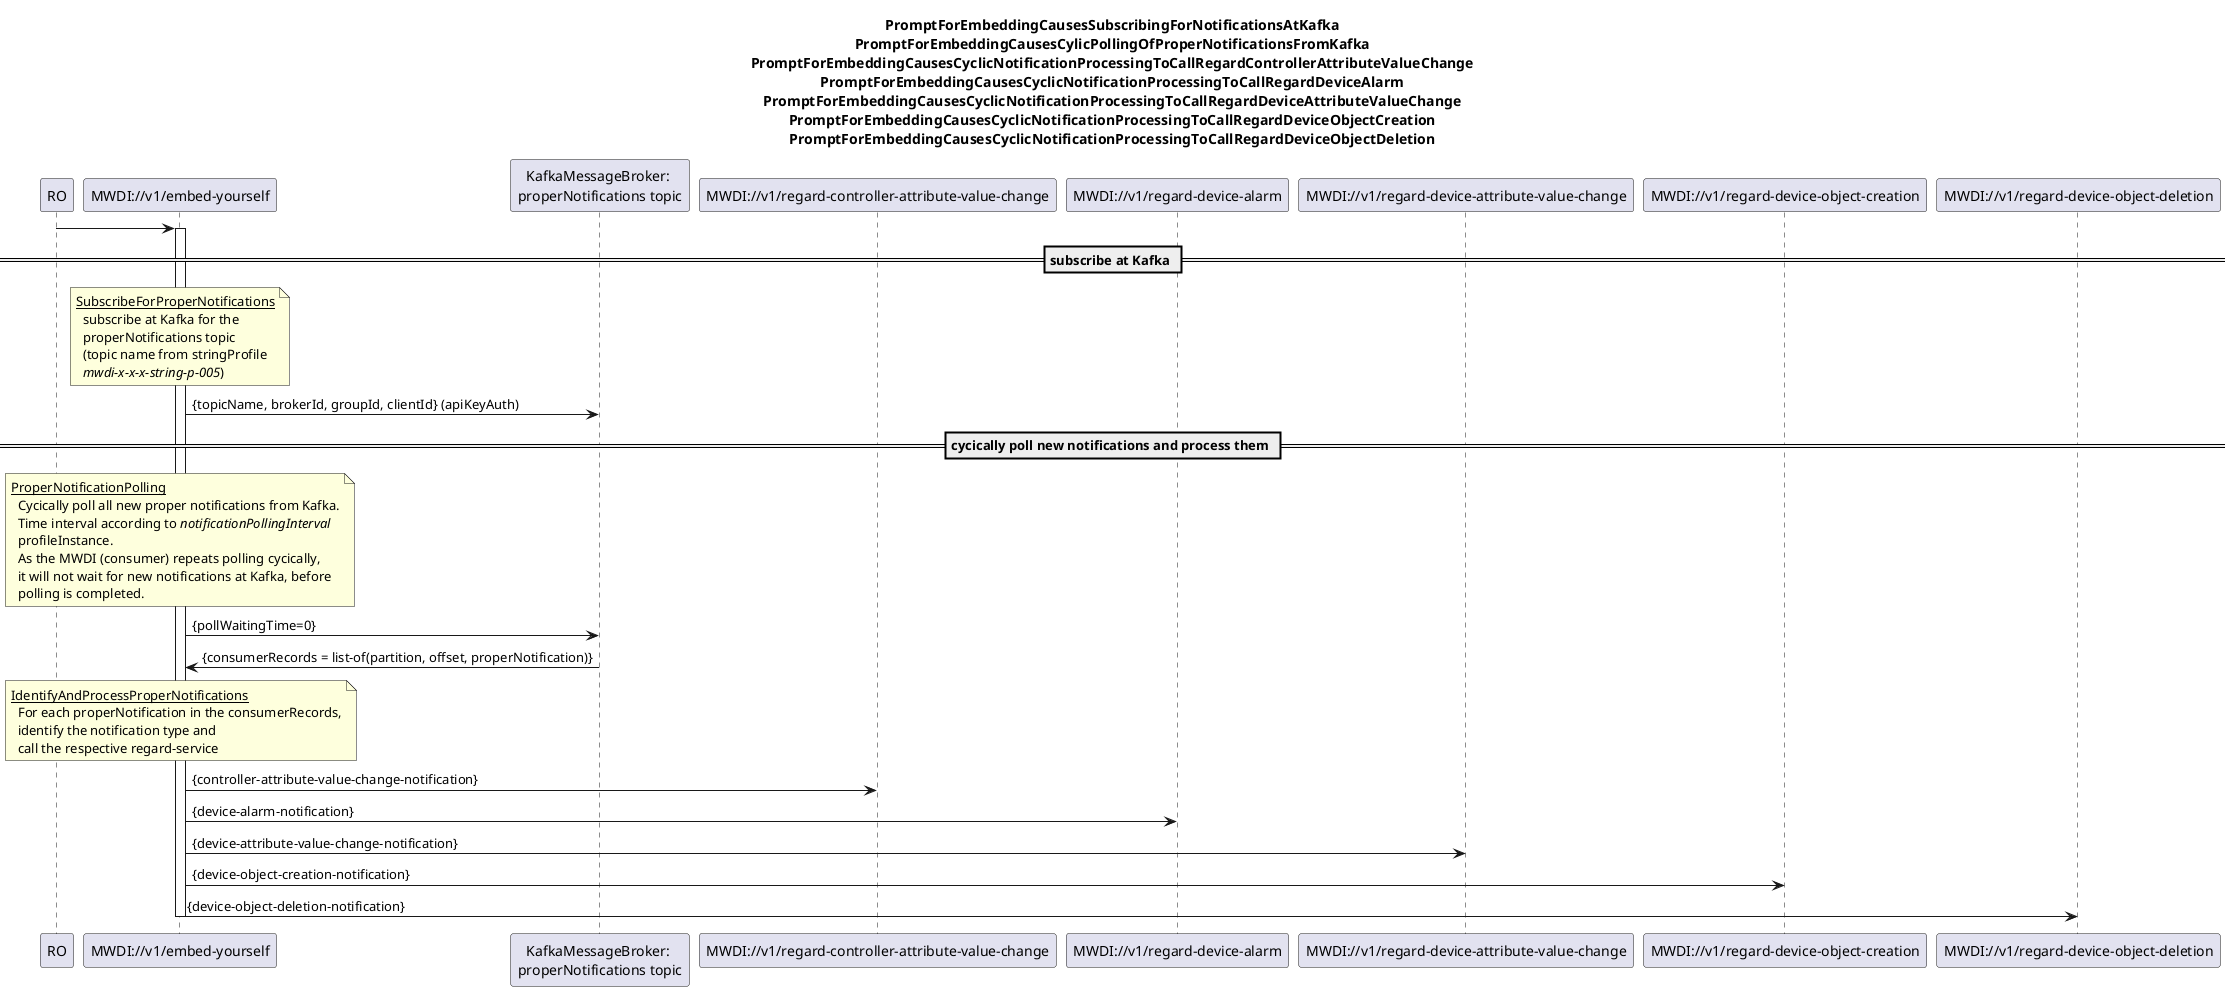 @startuml 01x_NotificationPollingFromKafkaAndProcessing
skinparam responseMessageBelowArrow true

title 
PromptForEmbeddingCausesSubscribingForNotificationsAtKafka
PromptForEmbeddingCausesCylicPollingOfProperNotificationsFromKafka
PromptForEmbeddingCausesCyclicNotificationProcessingToCallRegardControllerAttributeValueChange
PromptForEmbeddingCausesCyclicNotificationProcessingToCallRegardDeviceAlarm
PromptForEmbeddingCausesCyclicNotificationProcessingToCallRegardDeviceAttributeValueChange
PromptForEmbeddingCausesCyclicNotificationProcessingToCallRegardDeviceObjectCreation
PromptForEmbeddingCausesCyclicNotificationProcessingToCallRegardDeviceObjectDeletion
end title

participant "RO" as ro
participant "MWDI://v1/embed-yourself" as mwdi
participant "KafkaMessageBroker: \nproperNotifications topic" as kafka
participant "MWDI://v1/regard-controller-attribute-value-change" as regardCtrlAttChange
participant "MWDI://v1/regard-device-alarm" as regardAlarm
participant "MWDI://v1/regard-device-attribute-value-change" as regardDevAttChange
participant "MWDI://v1/regard-device-object-creation" as regardDevObjCreation
participant "MWDI://v1/regard-device-object-deletion" as regardDevObjDeletion

ro -> mwdi
activate mwdi


== subscribe at Kafka ==
note over mwdi
<u>SubscribeForProperNotifications</u>
  subscribe at Kafka for the
  properNotifications topic
  (topic name from stringProfile
  <i>mwdi-x-x-x-string-p-005</i>)
end note
mwdi -> kafka: {topicName, brokerId, groupId, clientId} (apiKeyAuth)

== cycically poll new notifications and process them ==
note over mwdi
<u>ProperNotificationPolling</u>
  Cycically poll all new proper notifications from Kafka.
  Time interval according to <i>notificationPollingInterval</i>
  profileInstance.
  As the MWDI (consumer) repeats polling cycically,
  it will not wait for new notifications at Kafka, before
  polling is completed.
end note
mwdi -> kafka: {pollWaitingTime=0}
kafka -> mwdi: {consumerRecords = list-of(partition, offset, properNotification)}

note over mwdi
<u>IdentifyAndProcessProperNotifications</u>
  For each properNotification in the consumerRecords,
  identify the notification type and 
  call the respective regard-service
end note
mwdi -> regardCtrlAttChange: {controller-attribute-value-change-notification}
mwdi -> regardAlarm: {device-alarm-notification}
mwdi -> regardDevAttChange: {device-attribute-value-change-notification}
mwdi -> regardDevObjCreation: {device-object-creation-notification}
mwdi -> regardDevObjDeletion: {device-object-deletion-notification}

deactivate mwdi

@enduml